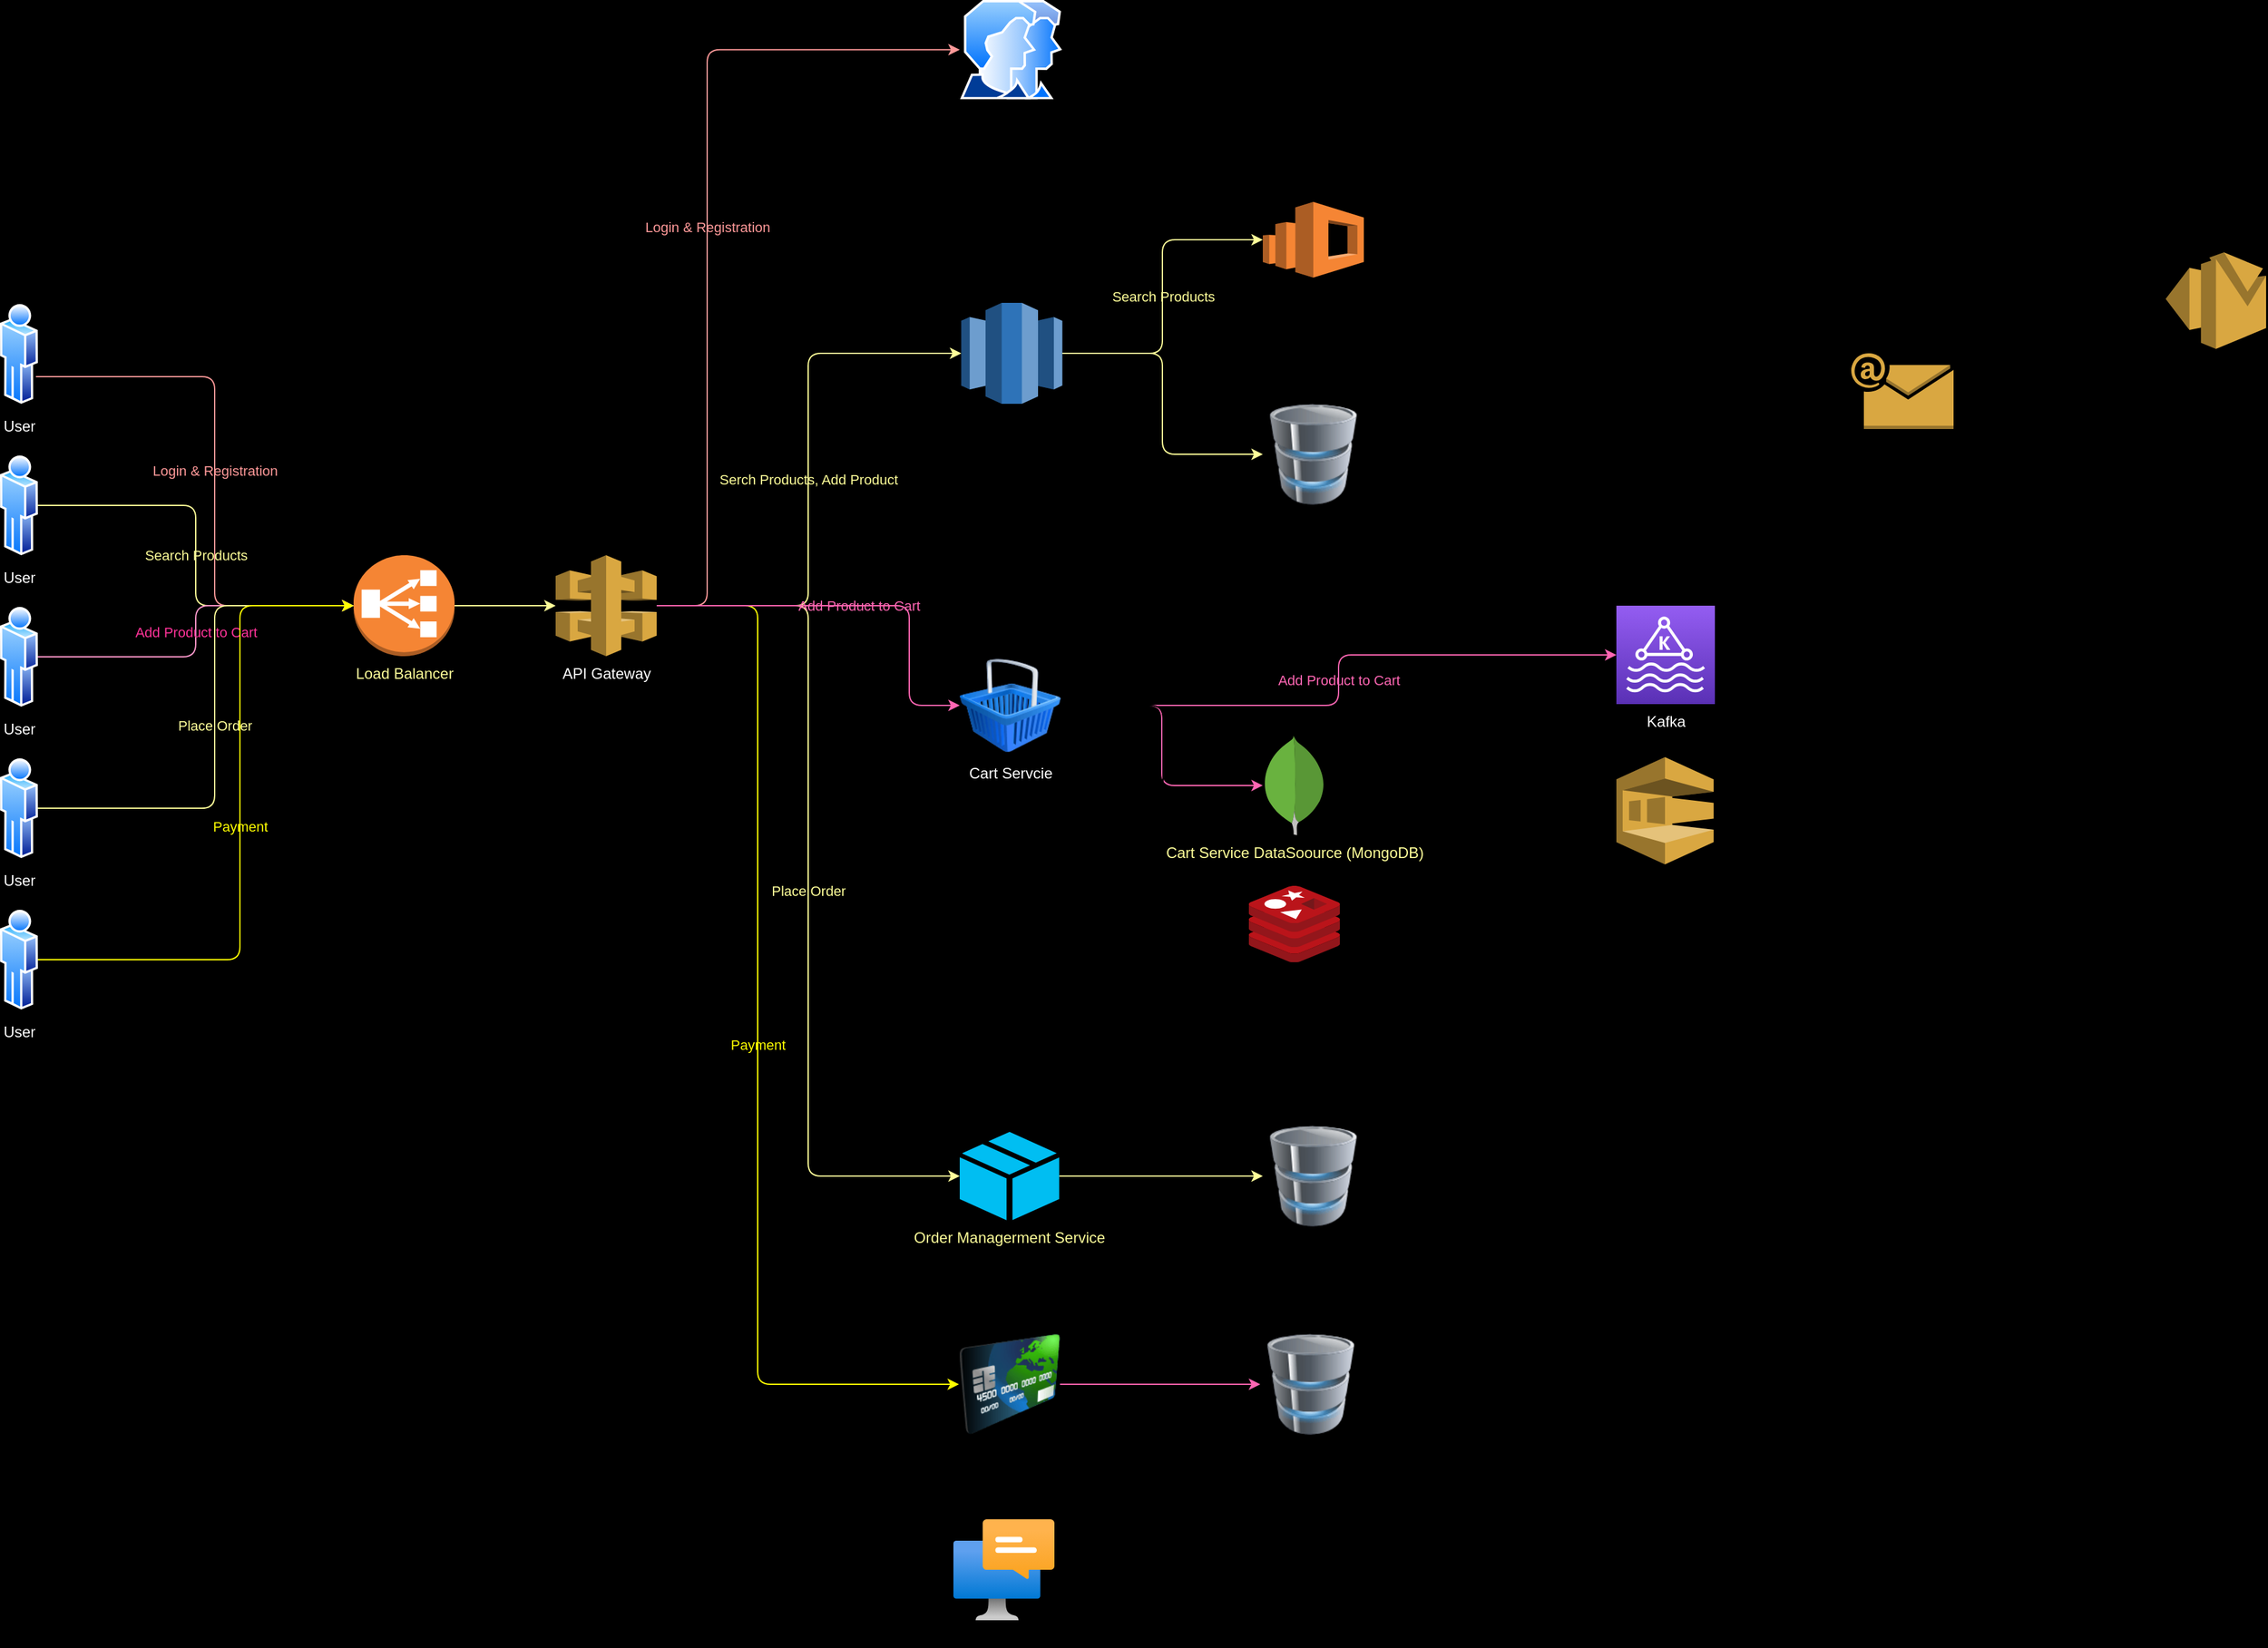 <mxfile>
    <diagram id="8pjq1kX_kkjUbbWB-bO0" name="Page-1">
        <mxGraphModel dx="1884" dy="1010" grid="0" gridSize="10" guides="1" tooltips="1" connect="1" arrows="1" fold="1" page="0" pageScale="1" pageWidth="850" pageHeight="1100" background="#000000" math="0" shadow="0">
            <root>
                <mxCell id="0"/>
                <mxCell id="1" parent="0"/>
                <mxCell id="28" value="Search Products" style="edgeStyle=elbowEdgeStyle;html=1;entryX=0;entryY=0.5;entryDx=0;entryDy=0;entryPerimeter=0;fontColor=#FFFF99;labelBackgroundColor=none;strokeColor=#FFFF99;" parent="1" source="2" target="11" edge="1">
                    <mxGeometry relative="1" as="geometry"/>
                </mxCell>
                <mxCell id="32" value="" style="edgeStyle=elbowEdgeStyle;html=1;fontColor=#FFFF99;labelBackgroundColor=none;strokeColor=#FFFF99;" parent="1" source="2" target="9" edge="1">
                    <mxGeometry relative="1" as="geometry"/>
                </mxCell>
                <mxCell id="2" value="Product Catalog Service" style="outlineConnect=0;dashed=0;verticalLabelPosition=bottom;verticalAlign=top;align=center;html=1;shape=mxgraph.aws3.redshift;fillColor=#2E73B8;gradientColor=none;" parent="1" vertex="1">
                    <mxGeometry x="321.24" y="200" width="80" height="80" as="geometry"/>
                </mxCell>
                <mxCell id="67" value="Email Verifcation Secret, Welcome Email" style="edgeStyle=elbowEdgeStyle;html=1;labelBackgroundColor=none;" edge="1" parent="1" source="3" target="14">
                    <mxGeometry relative="1" as="geometry">
                        <Array as="points">
                            <mxPoint x="790" y="250"/>
                        </Array>
                    </mxGeometry>
                </mxCell>
                <mxCell id="76" value="Email Verifcation Secret, Welcome Email" style="edgeStyle=elbowEdgeStyle;html=1;labelBackgroundColor=none;" edge="1" parent="1" source="3" target="75">
                    <mxGeometry x="0.095" relative="1" as="geometry">
                        <Array as="points">
                            <mxPoint x="743" y="321"/>
                        </Array>
                        <mxPoint as="offset"/>
                    </mxGeometry>
                </mxCell>
                <mxCell id="3" value="User Management Service" style="aspect=fixed;perimeter=ellipsePerimeter;html=1;align=center;shadow=0;dashed=0;spacingTop=3;image;image=img/lib/active_directory/user_accounts.svg;labelBackgroundColor=none;" parent="1" vertex="1">
                    <mxGeometry x="320" y="-40" width="81.24" height="78.8" as="geometry"/>
                </mxCell>
                <mxCell id="56" style="edgeStyle=elbowEdgeStyle;html=1;labelBackgroundColor=none;strokeColor=#FF66B3;fontColor=#FF66B3;" parent="1" source="7" target="57" edge="1">
                    <mxGeometry relative="1" as="geometry">
                        <mxPoint x="490" y="1147" as="targetPoint"/>
                    </mxGeometry>
                </mxCell>
                <mxCell id="7" value="Payment Service" style="image;html=1;image=img/lib/clip_art/finance/Credit_Card_128x128.png;labelBackgroundColor=none;" parent="1" vertex="1">
                    <mxGeometry x="319.38" y="1017" width="80" height="80" as="geometry"/>
                </mxCell>
                <mxCell id="8" value="Notification&lt;br&gt;" style="aspect=fixed;html=1;points=[];align=center;image;fontSize=12;image=img/lib/azure2/other/Windows_Notification_Services.svg;labelBackgroundColor=none;" parent="1" vertex="1">
                    <mxGeometry x="315" y="1164" width="80" height="80" as="geometry"/>
                </mxCell>
                <mxCell id="9" value="Product Service DataSource (MySql)" style="image;html=1;image=img/lib/clip_art/computers/Database_128x128.png;labelBackgroundColor=none;" parent="1" vertex="1">
                    <mxGeometry x="560" y="280" width="80" height="80" as="geometry"/>
                </mxCell>
                <mxCell id="10" value="Redis" style="sketch=0;aspect=fixed;html=1;points=[];align=center;image;fontSize=12;image=img/lib/mscae/Cache_Redis_Product.svg;labelBackgroundColor=none;" parent="1" vertex="1">
                    <mxGeometry x="548.88" y="662" width="72.23" height="60.68" as="geometry"/>
                </mxCell>
                <mxCell id="11" value="Elastic Search" style="outlineConnect=0;dashed=0;verticalLabelPosition=bottom;verticalAlign=top;align=center;html=1;shape=mxgraph.aws3.elasticsearch_service;fillColor=#F58534;gradientColor=none;" parent="1" vertex="1">
                    <mxGeometry x="560" y="120" width="80" height="60" as="geometry"/>
                </mxCell>
                <mxCell id="69" value="Emails" style="edgeStyle=elbowEdgeStyle;html=1;labelBackgroundColor=none;" edge="1" parent="1" source="14" target="65">
                    <mxGeometry relative="1" as="geometry"/>
                </mxCell>
                <mxCell id="14" value="Kafka" style="sketch=0;points=[[0,0,0],[0.25,0,0],[0.5,0,0],[0.75,0,0],[1,0,0],[0,1,0],[0.25,1,0],[0.5,1,0],[0.75,1,0],[1,1,0],[0,0.25,0],[0,0.5,0],[0,0.75,0],[1,0.25,0],[1,0.5,0],[1,0.75,0]];outlineConnect=0;fontColor=#FFFFFF;gradientColor=#945DF2;gradientDirection=north;fillColor=#5A30B5;strokeColor=#ffffff;dashed=0;verticalLabelPosition=bottom;verticalAlign=top;align=center;html=1;fontSize=12;fontStyle=0;aspect=fixed;shape=mxgraph.aws4.resourceIcon;resIcon=mxgraph.aws4.managed_streaming_for_kafka;" parent="1" vertex="1">
                    <mxGeometry x="840" y="440" width="78" height="78" as="geometry"/>
                </mxCell>
                <mxCell id="17" value="Login &amp;amp; Registration" style="edgeStyle=elbowEdgeStyle;html=1;fontColor=#FF9999;exitX=1;exitY=0.75;exitDx=0;exitDy=0;labelBackgroundColor=none;strokeColor=#FF9999;" parent="1" source="16" target="38" edge="1">
                    <mxGeometry relative="1" as="geometry">
                        <mxPoint x="-249.0" y="439.46" as="sourcePoint"/>
                        <mxPoint x="1" y="439.929" as="targetPoint"/>
                        <Array as="points">
                            <mxPoint x="-270" y="350"/>
                        </Array>
                    </mxGeometry>
                </mxCell>
                <mxCell id="16" value="User" style="aspect=fixed;perimeter=ellipsePerimeter;html=1;align=center;shadow=0;dashed=0;spacingTop=3;image;image=img/lib/active_directory/user.svg;fontColor=#FFFFFF;labelBackgroundColor=none;" parent="1" vertex="1">
                    <mxGeometry x="-440" y="200" width="30" height="81.08" as="geometry"/>
                </mxCell>
                <mxCell id="19" value="Login &amp;amp; Registration" style="edgeStyle=elbowEdgeStyle;html=1;fontColor=#FF9999;labelBackgroundColor=none;strokeColor=#FF9999;" parent="1" source="18" target="3" edge="1">
                    <mxGeometry relative="1" as="geometry">
                        <mxPoint x="240" as="targetPoint"/>
                        <Array as="points">
                            <mxPoint x="120" y="220"/>
                        </Array>
                    </mxGeometry>
                </mxCell>
                <mxCell id="26" value="Serch Products, Add Product" style="edgeStyle=elbowEdgeStyle;html=1;fontColor=#FFFF99;labelBackgroundColor=none;strokeColor=#FFFF99;" parent="1" source="18" target="2" edge="1">
                    <mxGeometry relative="1" as="geometry">
                        <mxPoint x="240" y="240" as="targetPoint"/>
                        <Array as="points">
                            <mxPoint x="200" y="320"/>
                        </Array>
                    </mxGeometry>
                </mxCell>
                <mxCell id="51" value="Place Order" style="edgeStyle=elbowEdgeStyle;html=1;labelBackgroundColor=none;strokeColor=#FFFF99;fontColor=#FFFF99;" parent="1" source="18" target="42" edge="1">
                    <mxGeometry relative="1" as="geometry"/>
                </mxCell>
                <mxCell id="55" value="Payment" style="edgeStyle=elbowEdgeStyle;html=1;labelBackgroundColor=none;strokeColor=#FFFF00;fontColor=#FFFF00;" parent="1" source="18" target="7" edge="1">
                    <mxGeometry relative="1" as="geometry">
                        <Array as="points">
                            <mxPoint x="160" y="660"/>
                        </Array>
                    </mxGeometry>
                </mxCell>
                <mxCell id="63" value="Add Product to Cart" style="edgeStyle=elbowEdgeStyle;html=1;labelBackgroundColor=none;strokeColor=#FF66B3;fontColor=#FF66B3;" parent="1" source="18" target="33" edge="1">
                    <mxGeometry relative="1" as="geometry">
                        <Array as="points">
                            <mxPoint x="280" y="440"/>
                        </Array>
                    </mxGeometry>
                </mxCell>
                <mxCell id="18" value="API Gateway" style="outlineConnect=0;dashed=0;verticalLabelPosition=bottom;verticalAlign=top;align=center;html=1;shape=mxgraph.aws3.api_gateway;fillColor=#D9A741;gradientColor=none;fontColor=#FFFFFF;" parent="1" vertex="1">
                    <mxGeometry y="400" width="80" height="80" as="geometry"/>
                </mxCell>
                <mxCell id="23" value="Search Products" style="edgeStyle=elbowEdgeStyle;html=1;fontColor=#FFFF99;labelBackgroundColor=none;strokeColor=#FFFF99;" parent="1" source="22" target="38" edge="1">
                    <mxGeometry relative="1" as="geometry"/>
                </mxCell>
                <mxCell id="22" value="User" style="aspect=fixed;perimeter=ellipsePerimeter;html=1;align=center;shadow=0;dashed=0;spacingTop=3;image;image=img/lib/active_directory/user.svg;fontColor=#FFFFFF;labelBackgroundColor=none;" parent="1" vertex="1">
                    <mxGeometry x="-440" y="320" width="30" height="81.08" as="geometry"/>
                </mxCell>
                <mxCell id="30" value="Add Product to Cart" style="edgeStyle=elbowEdgeStyle;html=1;fontColor=#FF3399;labelBackgroundColor=none;strokeColor=#FF99CC;" parent="1" source="29" target="38" edge="1">
                    <mxGeometry x="-0.001" relative="1" as="geometry">
                        <mxPoint x="-240" y="440" as="targetPoint"/>
                        <Array as="points"/>
                        <mxPoint as="offset"/>
                    </mxGeometry>
                </mxCell>
                <mxCell id="29" value="User" style="aspect=fixed;perimeter=ellipsePerimeter;html=1;align=center;shadow=0;dashed=0;spacingTop=3;image;image=img/lib/active_directory/user.svg;fontColor=#FFFFFF;labelBackgroundColor=none;" parent="1" vertex="1">
                    <mxGeometry x="-440" y="440" width="30" height="81.08" as="geometry"/>
                </mxCell>
                <mxCell id="37" value="Add Product to Cart" style="edgeStyle=elbowEdgeStyle;html=1;fontColor=#FF66B3;labelBackgroundColor=none;strokeColor=#FF66B3;" parent="1" source="33" target="14" edge="1">
                    <mxGeometry relative="1" as="geometry"/>
                </mxCell>
                <mxCell id="46" style="edgeStyle=elbowEdgeStyle;html=1;labelBackgroundColor=none;strokeColor=#FF66B3;fontColor=#FF66B3;" parent="1" source="33" target="45" edge="1">
                    <mxGeometry relative="1" as="geometry"/>
                </mxCell>
                <mxCell id="78" style="edgeStyle=elbowEdgeStyle;html=1;labelBackgroundColor=none;" edge="1" parent="1" source="33" target="10">
                    <mxGeometry relative="1" as="geometry">
                        <Array as="points">
                            <mxPoint x="481" y="612"/>
                        </Array>
                    </mxGeometry>
                </mxCell>
                <mxCell id="33" value="Cart Servcie" style="image;html=1;image=img/lib/clip_art/finance/Shopping_Cart_128x128.png;fontColor=#FFFFFF;labelBackgroundColor=none;" parent="1" vertex="1">
                    <mxGeometry x="320.0" y="479" width="80" height="80" as="geometry"/>
                </mxCell>
                <mxCell id="40" style="edgeStyle=elbowEdgeStyle;html=1;labelBackgroundColor=none;strokeColor=#FFFF99;fontColor=#FFFF99;" parent="1" source="38" target="18" edge="1">
                    <mxGeometry relative="1" as="geometry"/>
                </mxCell>
                <mxCell id="38" value="Load Balancer" style="outlineConnect=0;dashed=0;verticalLabelPosition=bottom;verticalAlign=top;align=center;html=1;shape=mxgraph.aws3.classic_load_balancer;fillColor=#F58534;gradientColor=none;labelBackgroundColor=none;fontColor=#FFFF99;" parent="1" vertex="1">
                    <mxGeometry x="-160" y="400" width="80" height="80" as="geometry"/>
                </mxCell>
                <mxCell id="53" style="edgeStyle=elbowEdgeStyle;html=1;labelBackgroundColor=none;strokeColor=#FFFF99;fontColor=#FFFF99;" parent="1" source="42" target="52" edge="1">
                    <mxGeometry relative="1" as="geometry"/>
                </mxCell>
                <mxCell id="42" value="Order Managerment Service" style="verticalLabelPosition=bottom;html=1;verticalAlign=top;align=center;strokeColor=none;fillColor=#00BEF2;shape=mxgraph.azure.cloud_service_package_file;labelBackgroundColor=none;fontColor=#FFFF99;" parent="1" vertex="1">
                    <mxGeometry x="320" y="857" width="78.76" height="70" as="geometry"/>
                </mxCell>
                <mxCell id="45" value="Cart Service DataSoource (MongoDB)" style="dashed=0;outlineConnect=0;html=1;align=center;labelPosition=center;verticalLabelPosition=bottom;verticalAlign=top;shape=mxgraph.weblogos.mongodb;labelBackgroundColor=none;fontColor=#FFFF99;" parent="1" vertex="1">
                    <mxGeometry x="560" y="543" width="50" height="78.92" as="geometry"/>
                </mxCell>
                <mxCell id="50" value="Place Order" style="edgeStyle=elbowEdgeStyle;html=1;labelBackgroundColor=none;strokeColor=#FFFF99;fontColor=#FFFF99;" parent="1" source="49" target="38" edge="1">
                    <mxGeometry relative="1" as="geometry">
                        <Array as="points">
                            <mxPoint x="-270" y="520"/>
                        </Array>
                    </mxGeometry>
                </mxCell>
                <mxCell id="49" value="User" style="aspect=fixed;perimeter=ellipsePerimeter;html=1;align=center;shadow=0;dashed=0;spacingTop=3;image;image=img/lib/active_directory/user.svg;fontColor=#FFFFFF;labelBackgroundColor=none;" parent="1" vertex="1">
                    <mxGeometry x="-440" y="560" width="30" height="81.08" as="geometry"/>
                </mxCell>
                <mxCell id="52" value="Order Management Service DataSource (MySql)" style="image;html=1;image=img/lib/clip_art/computers/Database_128x128.png;labelBackgroundColor=none;" parent="1" vertex="1">
                    <mxGeometry x="560" y="852" width="80" height="80" as="geometry"/>
                </mxCell>
                <mxCell id="57" value="Payment Service DataSource (MySql)" style="image;html=1;image=img/lib/clip_art/computers/Database_128x128.png;labelBackgroundColor=none;" parent="1" vertex="1">
                    <mxGeometry x="558" y="1017" width="80" height="80" as="geometry"/>
                </mxCell>
                <mxCell id="60" value="Payment" style="edgeStyle=elbowEdgeStyle;html=1;labelBackgroundColor=none;strokeColor=#FFFF00;fontColor=#FFFF00;" parent="1" source="59" target="38" edge="1">
                    <mxGeometry relative="1" as="geometry">
                        <Array as="points">
                            <mxPoint x="-250" y="580"/>
                        </Array>
                    </mxGeometry>
                </mxCell>
                <mxCell id="59" value="User" style="aspect=fixed;perimeter=ellipsePerimeter;html=1;align=center;shadow=0;dashed=0;spacingTop=3;image;image=img/lib/active_directory/user.svg;fontColor=#FFFFFF;labelBackgroundColor=none;" parent="1" vertex="1">
                    <mxGeometry x="-440" y="680" width="30" height="81.08" as="geometry"/>
                </mxCell>
                <mxCell id="73" value="Emails" style="edgeStyle=elbowEdgeStyle;html=1;labelBackgroundColor=none;" edge="1" parent="1" source="65" target="70">
                    <mxGeometry relative="1" as="geometry"/>
                </mxCell>
                <mxCell id="65" value="Email Service" style="outlineConnect=0;dashed=0;verticalLabelPosition=bottom;verticalAlign=top;align=center;html=1;shape=mxgraph.aws3.email;fillColor=#D9A741;gradientColor=none;" vertex="1" parent="1">
                    <mxGeometry x="1026" y="240" width="81" height="60" as="geometry"/>
                </mxCell>
                <mxCell id="70" value="AWS SES" style="outlineConnect=0;dashed=0;verticalLabelPosition=bottom;verticalAlign=top;align=center;html=1;shape=mxgraph.aws3.ses;fillColor=#D9A741;gradientColor=none;" vertex="1" parent="1">
                    <mxGeometry x="1275" y="160" width="79.5" height="76.5" as="geometry"/>
                </mxCell>
                <mxCell id="77" style="edgeStyle=elbowEdgeStyle;html=1;labelBackgroundColor=none;" edge="1" parent="1" source="75" target="65">
                    <mxGeometry relative="1" as="geometry">
                        <Array as="points">
                            <mxPoint x="1001" y="441"/>
                        </Array>
                    </mxGeometry>
                </mxCell>
                <mxCell id="75" value="AWS SQS&lt;br&gt;" style="outlineConnect=0;dashed=0;verticalLabelPosition=bottom;verticalAlign=top;align=center;html=1;shape=mxgraph.aws3.sqs;fillColor=#D9A741;gradientColor=none;" vertex="1" parent="1">
                    <mxGeometry x="840" y="560" width="77" height="85" as="geometry"/>
                </mxCell>
            </root>
        </mxGraphModel>
    </diagram>
</mxfile>
